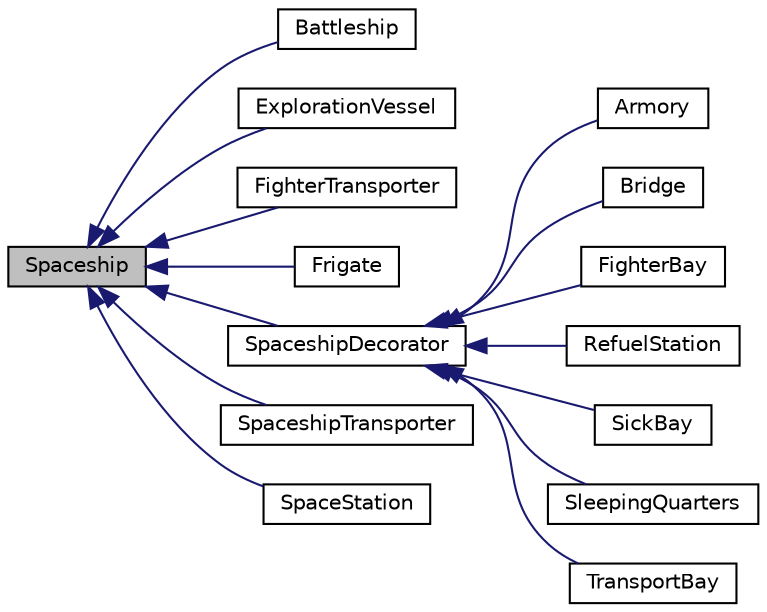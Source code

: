 digraph "Spaceship"
{
  edge [fontname="Helvetica",fontsize="10",labelfontname="Helvetica",labelfontsize="10"];
  node [fontname="Helvetica",fontsize="10",shape=record];
  rankdir="LR";
  Node0 [label="Spaceship",height=0.2,width=0.4,color="black", fillcolor="grey75", style="filled", fontcolor="black"];
  Node0 -> Node1 [dir="back",color="midnightblue",fontsize="10",style="solid",fontname="Helvetica"];
  Node1 [label="Battleship",height=0.2,width=0.4,color="black", fillcolor="white", style="filled",URL="$classBattleship.html",tooltip="Battleship class. "];
  Node0 -> Node2 [dir="back",color="midnightblue",fontsize="10",style="solid",fontname="Helvetica"];
  Node2 [label="ExplorationVessel",height=0.2,width=0.4,color="black", fillcolor="white", style="filled",URL="$classExplorationVessel.html",tooltip="Exploration Vessel class. "];
  Node0 -> Node3 [dir="back",color="midnightblue",fontsize="10",style="solid",fontname="Helvetica"];
  Node3 [label="FighterTransporter",height=0.2,width=0.4,color="black", fillcolor="white", style="filled",URL="$classFighterTransporter.html",tooltip="Fighter Transporter class. "];
  Node0 -> Node4 [dir="back",color="midnightblue",fontsize="10",style="solid",fontname="Helvetica"];
  Node4 [label="Frigate",height=0.2,width=0.4,color="black", fillcolor="white", style="filled",URL="$classFrigate.html",tooltip="Frigate class. "];
  Node0 -> Node5 [dir="back",color="midnightblue",fontsize="10",style="solid",fontname="Helvetica"];
  Node5 [label="SpaceshipDecorator",height=0.2,width=0.4,color="black", fillcolor="white", style="filled",URL="$classSpaceshipDecorator.html",tooltip="Spaceship Decorator class. "];
  Node5 -> Node6 [dir="back",color="midnightblue",fontsize="10",style="solid",fontname="Helvetica"];
  Node6 [label="Armory",height=0.2,width=0.4,color="black", fillcolor="white", style="filled",URL="$classArmory.html",tooltip="Armory class. "];
  Node5 -> Node7 [dir="back",color="midnightblue",fontsize="10",style="solid",fontname="Helvetica"];
  Node7 [label="Bridge",height=0.2,width=0.4,color="black", fillcolor="white", style="filled",URL="$classBridge.html",tooltip="Bridge class. "];
  Node5 -> Node8 [dir="back",color="midnightblue",fontsize="10",style="solid",fontname="Helvetica"];
  Node8 [label="FighterBay",height=0.2,width=0.4,color="black", fillcolor="white", style="filled",URL="$classFighterBay.html",tooltip="Fighterbay class. "];
  Node5 -> Node9 [dir="back",color="midnightblue",fontsize="10",style="solid",fontname="Helvetica"];
  Node9 [label="RefuelStation",height=0.2,width=0.4,color="black", fillcolor="white", style="filled",URL="$classRefuelStation.html",tooltip="Refuel station class. "];
  Node5 -> Node10 [dir="back",color="midnightblue",fontsize="10",style="solid",fontname="Helvetica"];
  Node10 [label="SickBay",height=0.2,width=0.4,color="black", fillcolor="white", style="filled",URL="$classSickBay.html",tooltip="Sickbay class. "];
  Node5 -> Node11 [dir="back",color="midnightblue",fontsize="10",style="solid",fontname="Helvetica"];
  Node11 [label="SleepingQuarters",height=0.2,width=0.4,color="black", fillcolor="white", style="filled",URL="$classSleepingQuarters.html",tooltip="Sleeping quarters class. "];
  Node5 -> Node12 [dir="back",color="midnightblue",fontsize="10",style="solid",fontname="Helvetica"];
  Node12 [label="TransportBay",height=0.2,width=0.4,color="black", fillcolor="white", style="filled",URL="$classTransportBay.html",tooltip="Transport bay class. "];
  Node0 -> Node13 [dir="back",color="midnightblue",fontsize="10",style="solid",fontname="Helvetica"];
  Node13 [label="SpaceshipTransporter",height=0.2,width=0.4,color="black", fillcolor="white", style="filled",URL="$classSpaceshipTransporter.html",tooltip="Spaceship Transporter class. "];
  Node0 -> Node14 [dir="back",color="midnightblue",fontsize="10",style="solid",fontname="Helvetica"];
  Node14 [label="SpaceStation",height=0.2,width=0.4,color="black", fillcolor="white", style="filled",URL="$classSpaceStation.html",tooltip="Spacestation class. A singleton. "];
}
